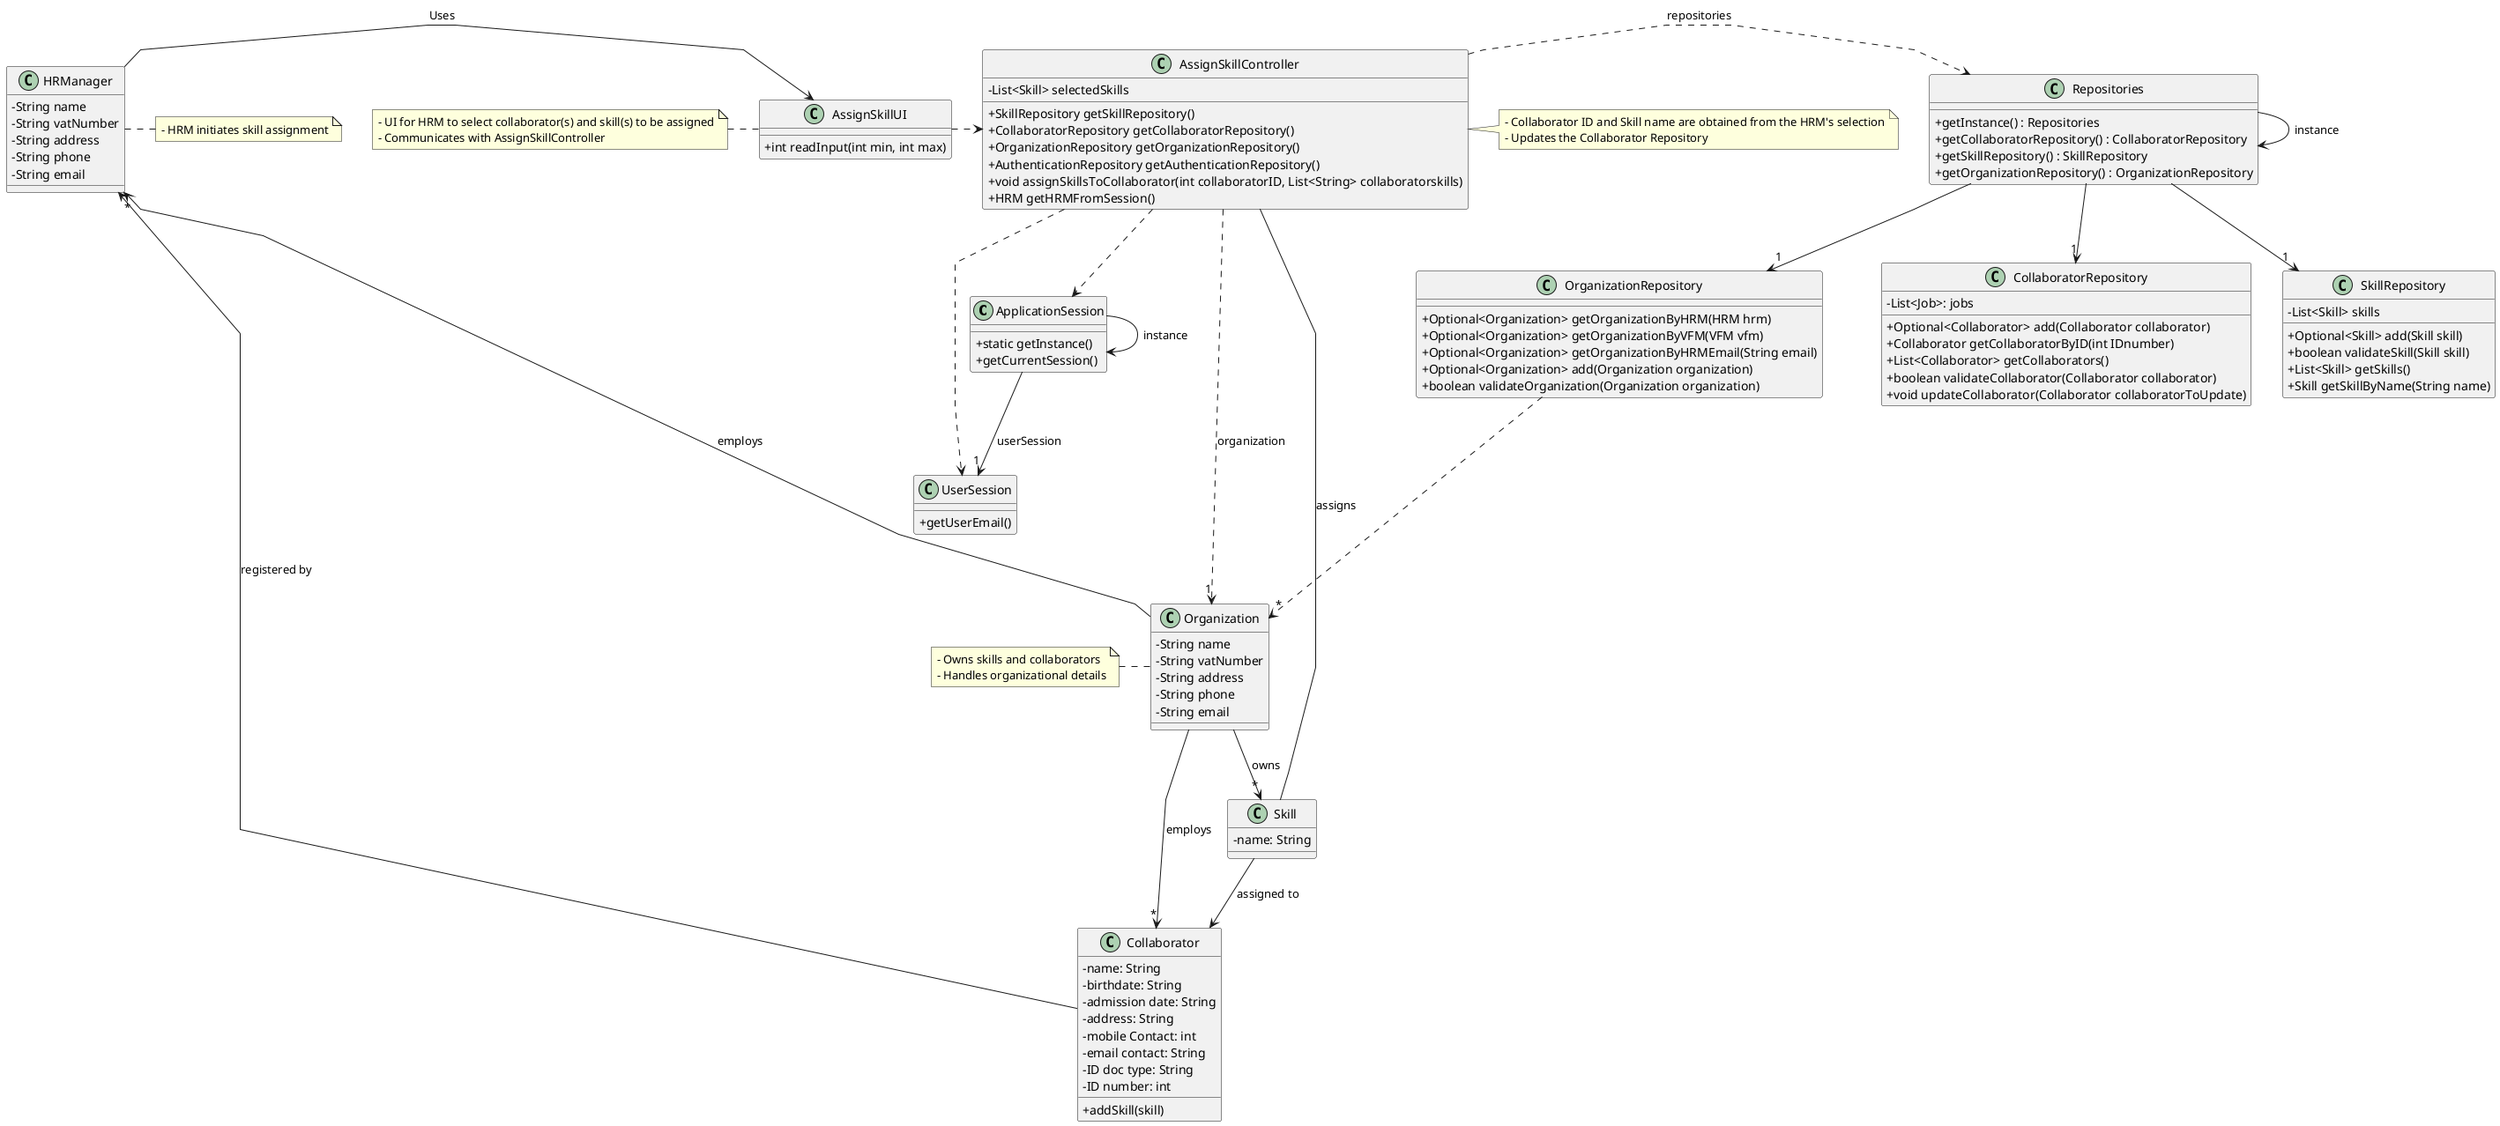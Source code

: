 @startuml
'skinparam monochrome true
skinparam packageStyle rectangle
skinparam shadowing false
skinparam linetype polyline
'skinparam linetype orto

skinparam classAttributeIconSize 0

'left to right direction

class ApplicationSession
{
    + static getInstance()
    + getCurrentSession()
}

class UserSession
{
    + getUserEmail()
}

class Collaborator {
    - name: String
    - birthdate: String
    - admission date: String
    - address: String
    - mobile Contact: int
    - email contact: String
    - ID doc type: String
    - ID number: int
    + addSkill(skill)
}

class AssignSkillController {
    - List<Skill> selectedSkills
    + SkillRepository getSkillRepository()
    + CollaboratorRepository getCollaboratorRepository()
    + OrganizationRepository getOrganizationRepository()
    + AuthenticationRepository getAuthenticationRepository()
    + void assignSkillsToCollaborator(int collaboratorID, List<String> collaboratorskills)
    + HRM getHRMFromSession()
}

class Skill {
    - name: String
}

class HRManager {
  - String name
  - String vatNumber
  - String address
  - String phone
  - String email
}

 class CollaboratorRepository {
   - List<Job>: jobs
   + Optional<Collaborator> add(Collaborator collaborator)
   + Collaborator getCollaboratorByID(int IDnumber)
   + List<Collaborator> getCollaborators()
   + boolean validateCollaborator(Collaborator collaborator)
   + void updateCollaborator(Collaborator collaboratorToUpdate)
 }

class SkillRepository {
  - List<Skill> skills
  + Optional<Skill> add(Skill skill)
  + boolean validateSkill(Skill skill)
  + List<Skill> getSkills()
  + Skill getSkillByName(String name)
}

 class Organization {
   - String name
   - String vatNumber
   - String address
   - String phone
   - String email
 }

class OrganizationRepository {
  + Optional<Organization> getOrganizationByHRM(HRM hrm)
  + Optional<Organization> getOrganizationByVFM(VFM vfm)
  + Optional<Organization> getOrganizationByHRMEmail(String email)
  + Optional<Organization> add(Organization organization)
  + boolean validateOrganization(Organization organization)
}

 class Repositories {
   + getInstance() : Repositories
   + getCollaboratorRepository() : CollaboratorRepository
   + getSkillRepository() : SkillRepository
   + getOrganizationRepository() : OrganizationRepository
 }

 class AssignSkillUI {
   + int readInput(int min, int max)
 }

AssignSkillController -- Skill: assigns
Skill --> Collaborator: assigned to
HRManager -> AssignSkillUI: Uses


Repositories -> Repositories : instance
ApplicationSession -> ApplicationSession : instance
AssignSkillUI .> AssignSkillController

AssignSkillController .> Repositories : repositories

Repositories --> "1" OrganizationRepository
Repositories --> "1" CollaboratorRepository
Repositories --> "1" SkillRepository

OrganizationRepository ...> "*" Organization
ApplicationSession --> "1" UserSession : userSession

AssignSkillController ..> "1" Organization : organization
AssignSkillController ..> ApplicationSession
AssignSkillController ..> UserSession
Collaborator --> HRManager : registered by

Organization --> "*" HRManager : employs
Organization --> "*" Collaborator : employs
Organization --> "*" Skill : owns

note right of AssignSkillController
  - Collaborator ID and Skill name are obtained from the HRM's selection
  - Updates the Collaborator Repository
end note

note right of HRManager
  - HRM initiates skill assignment
end note

note left of AssignSkillUI
  - UI for HRM to select collaborator(s) and skill(s) to be assigned
  - Communicates with AssignSkillController
end note

note left of Organization
  - Owns skills and collaborators
  - Handles organizational details
end note

@enduml